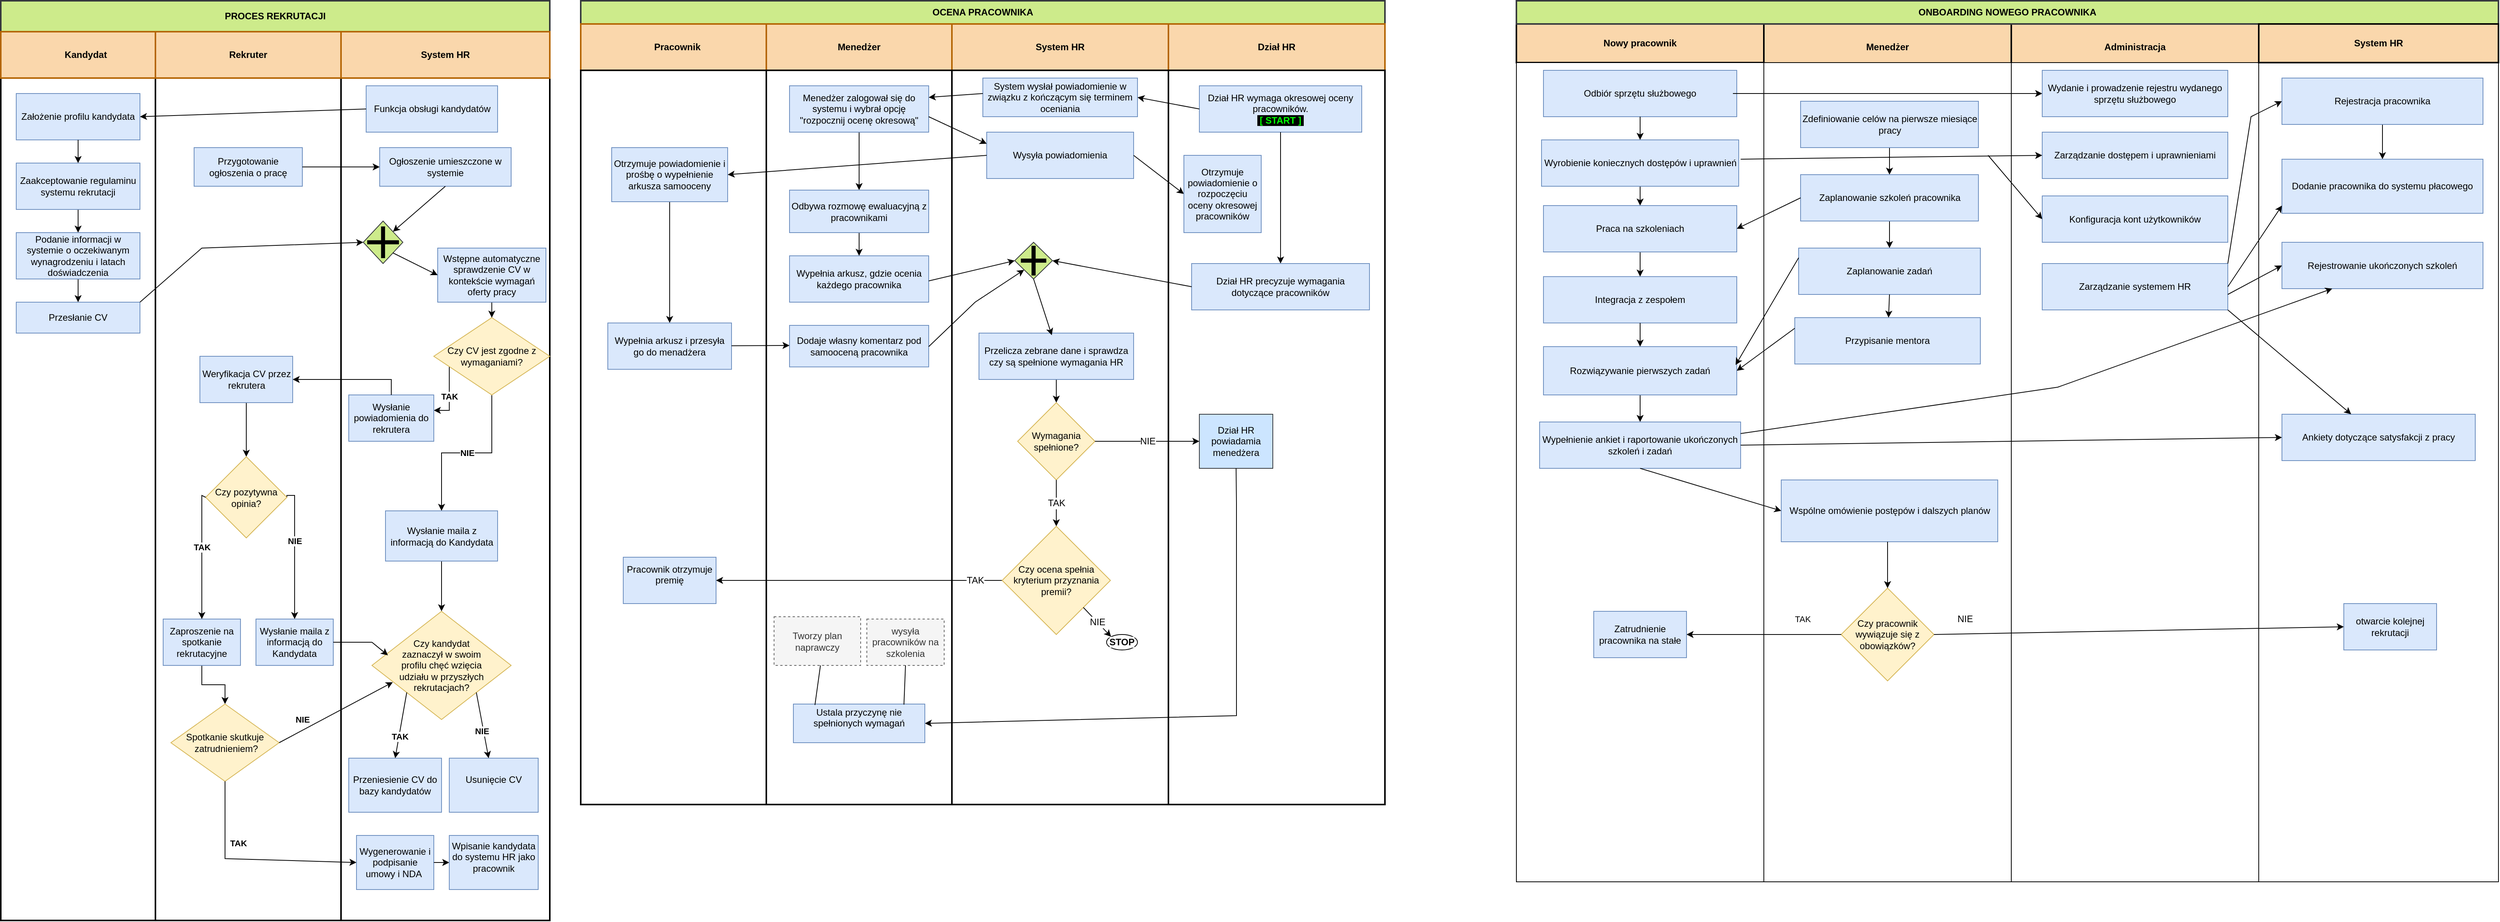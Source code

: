 <mxfile version="26.0.4">
  <diagram id="prtHgNgQTEPvFCAcTncT" name="Page-1">
    <mxGraphModel dx="1453" dy="813" grid="1" gridSize="10" guides="1" tooltips="1" connect="1" arrows="1" fold="1" page="1" pageScale="1" pageWidth="3300" pageHeight="2339" math="0" shadow="0">
      <root>
        <mxCell id="0" />
        <mxCell id="1" parent="0" />
        <mxCell id="icHruYLdTanhfY2WVvGW-3" value="" style="rounded=0;whiteSpace=wrap;html=1;strokeWidth=2;" vertex="1" parent="1">
          <mxGeometry x="40" y="100" width="200" height="1150" as="geometry" />
        </mxCell>
        <mxCell id="icHruYLdTanhfY2WVvGW-4" value="" style="rounded=0;whiteSpace=wrap;html=1;strokeWidth=2;" vertex="1" parent="1">
          <mxGeometry x="240" y="95" width="250" height="1155" as="geometry" />
        </mxCell>
        <mxCell id="icHruYLdTanhfY2WVvGW-5" value="" style="rounded=0;whiteSpace=wrap;html=1;fontStyle=1;fontSize=12;strokeWidth=2;" vertex="1" parent="1">
          <mxGeometry x="480" y="100" width="270" height="1150" as="geometry" />
        </mxCell>
        <mxCell id="icHruYLdTanhfY2WVvGW-6" value="PROCES REKRUTACJI" style="rounded=0;whiteSpace=wrap;html=1;align=center;fillColor=#cdeb8b;strokeColor=#36393d;fontStyle=1;strokeWidth=2;" vertex="1" parent="1">
          <mxGeometry x="40" y="60" width="710" height="40" as="geometry" />
        </mxCell>
        <mxCell id="icHruYLdTanhfY2WVvGW-7" value="Kandydat" style="rounded=0;whiteSpace=wrap;html=1;fillColor=#fad7ac;strokeColor=#b46504;fontStyle=1;strokeWidth=2;" vertex="1" parent="1">
          <mxGeometry x="40" y="100" width="220" height="60" as="geometry" />
        </mxCell>
        <mxCell id="icHruYLdTanhfY2WVvGW-8" value="Rekruter" style="rounded=0;whiteSpace=wrap;html=1;fillColor=#fad7ac;strokeColor=#b46504;fontStyle=1;strokeWidth=2;" vertex="1" parent="1">
          <mxGeometry x="240" y="100" width="240" height="60" as="geometry" />
        </mxCell>
        <mxCell id="icHruYLdTanhfY2WVvGW-9" value="System HR" style="rounded=0;whiteSpace=wrap;html=1;fillColor=#fad7ac;strokeColor=#b46504;fontStyle=1;strokeWidth=2;" vertex="1" parent="1">
          <mxGeometry x="480" y="100" width="270" height="60" as="geometry" />
        </mxCell>
        <mxCell id="icHruYLdTanhfY2WVvGW-13" value="Przesłanie CV" style="rounded=0;whiteSpace=wrap;html=1;fillColor=#dae8fc;strokeColor=#6c8ebf;" vertex="1" parent="1">
          <mxGeometry x="60" y="450" width="160" height="40" as="geometry" />
        </mxCell>
        <mxCell id="icHruYLdTanhfY2WVvGW-14" value="Przygotowanie ogłoszenia o pracę" style="rounded=0;whiteSpace=wrap;html=1;fillColor=#dae8fc;strokeColor=#6c8ebf;" vertex="1" parent="1">
          <mxGeometry x="290" y="250" width="140" height="50" as="geometry" />
        </mxCell>
        <mxCell id="icHruYLdTanhfY2WVvGW-25" value="" style="edgeStyle=orthogonalEdgeStyle;rounded=0;orthogonalLoop=1;jettySize=auto;html=1;" edge="1" parent="1" source="icHruYLdTanhfY2WVvGW-15" target="icHruYLdTanhfY2WVvGW-24">
          <mxGeometry relative="1" as="geometry" />
        </mxCell>
        <mxCell id="icHruYLdTanhfY2WVvGW-15" value="Wstępne automatyczne sprawdzenie CV w kontekście wymagań oferty pracy" style="rounded=0;whiteSpace=wrap;html=1;fillColor=#dae8fc;strokeColor=#6c8ebf;" vertex="1" parent="1">
          <mxGeometry x="605" y="380" width="140" height="70" as="geometry" />
        </mxCell>
        <mxCell id="icHruYLdTanhfY2WVvGW-16" value="Ogłoszenie umieszczone w systemie" style="rounded=0;whiteSpace=wrap;html=1;fillColor=#dae8fc;strokeColor=#6c8ebf;" vertex="1" parent="1">
          <mxGeometry x="530" y="250" width="170" height="50" as="geometry" />
        </mxCell>
        <mxCell id="icHruYLdTanhfY2WVvGW-42" value="NIE" style="edgeStyle=orthogonalEdgeStyle;rounded=0;orthogonalLoop=1;jettySize=auto;html=1;fontStyle=1" edge="1" parent="1" source="icHruYLdTanhfY2WVvGW-24" target="icHruYLdTanhfY2WVvGW-41">
          <mxGeometry relative="1" as="geometry" />
        </mxCell>
        <mxCell id="icHruYLdTanhfY2WVvGW-77" value="TAK" style="edgeStyle=orthogonalEdgeStyle;rounded=0;orthogonalLoop=1;jettySize=auto;html=1;fontStyle=1" edge="1" parent="1" source="icHruYLdTanhfY2WVvGW-24" target="icHruYLdTanhfY2WVvGW-76">
          <mxGeometry relative="1" as="geometry">
            <Array as="points">
              <mxPoint x="620" y="525" />
              <mxPoint x="620" y="590" />
            </Array>
          </mxGeometry>
        </mxCell>
        <mxCell id="icHruYLdTanhfY2WVvGW-24" value="Czy CV jest zgodne z wymaganiami?" style="rhombus;whiteSpace=wrap;html=1;fillColor=#fff2cc;strokeColor=#d6b656;" vertex="1" parent="1">
          <mxGeometry x="600" y="470" width="150" height="100" as="geometry" />
        </mxCell>
        <mxCell id="icHruYLdTanhfY2WVvGW-128" value="" style="edgeStyle=orthogonalEdgeStyle;rounded=0;orthogonalLoop=1;jettySize=auto;html=1;" edge="1" parent="1" source="icHruYLdTanhfY2WVvGW-37" target="icHruYLdTanhfY2WVvGW-43">
          <mxGeometry relative="1" as="geometry" />
        </mxCell>
        <mxCell id="icHruYLdTanhfY2WVvGW-37" value="Weryfikacja CV przez rekrutera" style="rounded=0;whiteSpace=wrap;html=1;fillColor=#dae8fc;strokeColor=#6c8ebf;" vertex="1" parent="1">
          <mxGeometry x="297.5" y="520" width="120" height="60" as="geometry" />
        </mxCell>
        <mxCell id="icHruYLdTanhfY2WVvGW-91" value="" style="edgeStyle=orthogonalEdgeStyle;rounded=0;orthogonalLoop=1;jettySize=auto;html=1;" edge="1" parent="1" source="icHruYLdTanhfY2WVvGW-41" target="icHruYLdTanhfY2WVvGW-80">
          <mxGeometry relative="1" as="geometry" />
        </mxCell>
        <mxCell id="icHruYLdTanhfY2WVvGW-41" value="&lt;div&gt;&lt;span style=&quot;background-color: transparent; color: light-dark(rgb(0, 0, 0), rgb(255, 255, 255));&quot;&gt;Wysłanie maila&amp;nbsp;&lt;/span&gt;&lt;span style=&quot;background-color: transparent; color: light-dark(rgb(0, 0, 0), rgb(255, 255, 255));&quot;&gt;z informacją&amp;nbsp;&lt;/span&gt;&lt;span style=&quot;background-color: transparent; color: light-dark(rgb(0, 0, 0), rgb(255, 255, 255));&quot;&gt;do Kandydata&lt;/span&gt;&lt;/div&gt;" style="whiteSpace=wrap;html=1;fillColor=#dae8fc;strokeColor=#6c8ebf;" vertex="1" parent="1">
          <mxGeometry x="537.5" y="720" width="145" height="65" as="geometry" />
        </mxCell>
        <mxCell id="icHruYLdTanhfY2WVvGW-47" value="NIE" style="edgeStyle=orthogonalEdgeStyle;rounded=0;orthogonalLoop=1;jettySize=auto;html=1;entryX=0.5;entryY=0;entryDx=0;entryDy=0;exitX=1;exitY=0.5;exitDx=0;exitDy=0;fontStyle=1" edge="1" parent="1" source="icHruYLdTanhfY2WVvGW-43" target="icHruYLdTanhfY2WVvGW-45">
          <mxGeometry x="-0.174" relative="1" as="geometry">
            <mxPoint x="410" y="550.075" as="sourcePoint" />
            <mxPoint x="445" y="772.53" as="targetPoint" />
            <Array as="points">
              <mxPoint x="410" y="700" />
              <mxPoint x="420" y="700" />
            </Array>
            <mxPoint as="offset" />
          </mxGeometry>
        </mxCell>
        <mxCell id="icHruYLdTanhfY2WVvGW-43" value="Czy pozytywna opinia?" style="rhombus;whiteSpace=wrap;html=1;rounded=0;fillColor=#fff2cc;strokeColor=#d6b656;" vertex="1" parent="1">
          <mxGeometry x="305" y="650" width="105" height="105" as="geometry" />
        </mxCell>
        <mxCell id="icHruYLdTanhfY2WVvGW-45" value="Wysłanie maila z informacją do Kandydata" style="whiteSpace=wrap;html=1;rounded=0;fillColor=#dae8fc;strokeColor=#6c8ebf;" vertex="1" parent="1">
          <mxGeometry x="370" y="860" width="100" height="60" as="geometry" />
        </mxCell>
        <mxCell id="icHruYLdTanhfY2WVvGW-194" value="" style="edgeStyle=orthogonalEdgeStyle;rounded=0;orthogonalLoop=1;jettySize=auto;html=1;" edge="1" parent="1" source="icHruYLdTanhfY2WVvGW-51" target="icHruYLdTanhfY2WVvGW-193">
          <mxGeometry relative="1" as="geometry" />
        </mxCell>
        <mxCell id="icHruYLdTanhfY2WVvGW-51" value="Zaproszenie na spotkanie rekrutacyjne" style="rounded=0;whiteSpace=wrap;html=1;fillColor=#dae8fc;strokeColor=#6c8ebf;" vertex="1" parent="1">
          <mxGeometry x="250" y="860" width="100" height="60" as="geometry" />
        </mxCell>
        <mxCell id="icHruYLdTanhfY2WVvGW-55" value="TAK" style="endArrow=classic;html=1;rounded=0;exitX=0;exitY=0.5;exitDx=0;exitDy=0;entryX=0.5;entryY=0;entryDx=0;entryDy=0;fontStyle=1" edge="1" parent="1" source="icHruYLdTanhfY2WVvGW-43" target="icHruYLdTanhfY2WVvGW-51">
          <mxGeometry x="-0.116" width="50" height="50" relative="1" as="geometry">
            <mxPoint x="260" y="690" as="sourcePoint" />
            <mxPoint x="310" y="640" as="targetPoint" />
            <Array as="points">
              <mxPoint x="300" y="700" />
            </Array>
            <mxPoint as="offset" />
          </mxGeometry>
        </mxCell>
        <mxCell id="icHruYLdTanhfY2WVvGW-68" value="" style="edgeStyle=orthogonalEdgeStyle;rounded=0;orthogonalLoop=1;jettySize=auto;html=1;" edge="1" parent="1" source="icHruYLdTanhfY2WVvGW-56" target="icHruYLdTanhfY2WVvGW-58">
          <mxGeometry relative="1" as="geometry" />
        </mxCell>
        <mxCell id="icHruYLdTanhfY2WVvGW-56" value="Zaakceptowanie regulaminu systemu rekrutacji" style="rounded=0;whiteSpace=wrap;html=1;fillColor=#dae8fc;strokeColor=#6c8ebf;" vertex="1" parent="1">
          <mxGeometry x="60" y="270" width="160" height="60" as="geometry" />
        </mxCell>
        <mxCell id="icHruYLdTanhfY2WVvGW-69" value="" style="edgeStyle=orthogonalEdgeStyle;rounded=0;orthogonalLoop=1;jettySize=auto;html=1;" edge="1" parent="1" source="icHruYLdTanhfY2WVvGW-58" target="icHruYLdTanhfY2WVvGW-13">
          <mxGeometry relative="1" as="geometry" />
        </mxCell>
        <mxCell id="icHruYLdTanhfY2WVvGW-58" value="Podanie informacji w systemie o oczekiwanym wynagrodzeniu i latach doświadczenia" style="rounded=0;whiteSpace=wrap;html=1;fillColor=#dae8fc;strokeColor=#6c8ebf;" vertex="1" parent="1">
          <mxGeometry x="60" y="360" width="160" height="60" as="geometry" />
        </mxCell>
        <mxCell id="icHruYLdTanhfY2WVvGW-59" value="Założenie profilu kandydata" style="rounded=0;whiteSpace=wrap;html=1;fillColor=#dae8fc;strokeColor=#6c8ebf;" vertex="1" parent="1">
          <mxGeometry x="60" y="180" width="160" height="60" as="geometry" />
        </mxCell>
        <mxCell id="icHruYLdTanhfY2WVvGW-60" value="Funkcja obsługi kandydatów" style="rounded=0;whiteSpace=wrap;html=1;fillColor=#dae8fc;strokeColor=#6c8ebf;" vertex="1" parent="1">
          <mxGeometry x="512.5" y="170" width="170" height="60" as="geometry" />
        </mxCell>
        <mxCell id="icHruYLdTanhfY2WVvGW-63" value="" style="endArrow=classic;html=1;rounded=0;entryX=1;entryY=0.5;entryDx=0;entryDy=0;exitX=0;exitY=0.5;exitDx=0;exitDy=0;" edge="1" parent="1" source="icHruYLdTanhfY2WVvGW-60" target="icHruYLdTanhfY2WVvGW-59">
          <mxGeometry width="50" height="50" relative="1" as="geometry">
            <mxPoint x="520" y="210" as="sourcePoint" />
            <mxPoint x="580" y="160" as="targetPoint" />
          </mxGeometry>
        </mxCell>
        <mxCell id="icHruYLdTanhfY2WVvGW-65" value="" style="endArrow=classic;html=1;rounded=0;entryX=0.5;entryY=0;entryDx=0;entryDy=0;exitX=0.5;exitY=1;exitDx=0;exitDy=0;" edge="1" parent="1" source="icHruYLdTanhfY2WVvGW-59" target="icHruYLdTanhfY2WVvGW-56">
          <mxGeometry width="50" height="50" relative="1" as="geometry">
            <mxPoint x="160" y="240" as="sourcePoint" />
            <mxPoint x="210" y="190" as="targetPoint" />
          </mxGeometry>
        </mxCell>
        <mxCell id="icHruYLdTanhfY2WVvGW-74" value="" style="endArrow=classic;html=1;rounded=0;entryX=0;entryY=0.5;entryDx=0;entryDy=0;exitX=1;exitY=0.5;exitDx=0;exitDy=0;" edge="1" parent="1" source="icHruYLdTanhfY2WVvGW-14" target="icHruYLdTanhfY2WVvGW-16">
          <mxGeometry width="50" height="50" relative="1" as="geometry">
            <mxPoint x="430" y="290" as="sourcePoint" />
            <mxPoint x="480" y="240" as="targetPoint" />
          </mxGeometry>
        </mxCell>
        <mxCell id="icHruYLdTanhfY2WVvGW-76" value="Wysłanie powiadomienia do rekrutera" style="rounded=0;whiteSpace=wrap;html=1;fillColor=#dae8fc;strokeColor=#6c8ebf;" vertex="1" parent="1">
          <mxGeometry x="490" y="570" width="110" height="60" as="geometry" />
        </mxCell>
        <mxCell id="icHruYLdTanhfY2WVvGW-78" value="" style="endArrow=classic;html=1;rounded=0;entryX=1;entryY=0.5;entryDx=0;entryDy=0;exitX=0.5;exitY=0;exitDx=0;exitDy=0;" edge="1" parent="1" source="icHruYLdTanhfY2WVvGW-76" target="icHruYLdTanhfY2WVvGW-37">
          <mxGeometry width="50" height="50" relative="1" as="geometry">
            <mxPoint x="540" y="542.5" as="sourcePoint" />
            <mxPoint x="590" y="492.5" as="targetPoint" />
            <Array as="points">
              <mxPoint x="545" y="550" />
            </Array>
          </mxGeometry>
        </mxCell>
        <mxCell id="icHruYLdTanhfY2WVvGW-80" value="Czy kandydat &lt;br&gt;zaznaczył w swoim &lt;br&gt;profilu chęć wzięcia &lt;br&gt;udziału w przyszłych rekrutacjach?" style="rhombus;whiteSpace=wrap;html=1;fillColor=#fff2cc;strokeColor=#d6b656;" vertex="1" parent="1">
          <mxGeometry x="520" y="850" width="180" height="140" as="geometry" />
        </mxCell>
        <mxCell id="icHruYLdTanhfY2WVvGW-92" value="&lt;div&gt;&lt;br&gt;&lt;/div&gt;Usunięcie CV&lt;br&gt;&lt;br&gt;&lt;div&gt;&lt;br/&gt;&lt;/div&gt;" style="rounded=0;whiteSpace=wrap;html=1;fillColor=#dae8fc;strokeColor=#6c8ebf;" vertex="1" parent="1">
          <mxGeometry x="620" y="1040" width="115" height="70" as="geometry" />
        </mxCell>
        <mxCell id="icHruYLdTanhfY2WVvGW-93" value="&lt;br&gt;Przeniesienie CV do bazy kandydatów&lt;br&gt;&lt;div&gt;&lt;br/&gt;&lt;/div&gt;" style="rounded=0;whiteSpace=wrap;html=1;fillColor=#dae8fc;strokeColor=#6c8ebf;" vertex="1" parent="1">
          <mxGeometry x="490" y="1040" width="120" height="70" as="geometry" />
        </mxCell>
        <mxCell id="icHruYLdTanhfY2WVvGW-96" value="" style="endArrow=classic;html=1;rounded=0;entryX=0.5;entryY=0;entryDx=0;entryDy=0;exitX=0;exitY=1;exitDx=0;exitDy=0;" edge="1" parent="1" source="icHruYLdTanhfY2WVvGW-80" target="icHruYLdTanhfY2WVvGW-93">
          <mxGeometry width="50" height="50" relative="1" as="geometry">
            <mxPoint x="560" y="840" as="sourcePoint" />
            <mxPoint x="610" y="790" as="targetPoint" />
            <Array as="points" />
          </mxGeometry>
        </mxCell>
        <mxCell id="icHruYLdTanhfY2WVvGW-99" value="TAK" style="edgeLabel;html=1;align=center;verticalAlign=middle;resizable=0;points=[];fontStyle=1" vertex="1" connectable="0" parent="icHruYLdTanhfY2WVvGW-96">
          <mxGeometry x="0.317" y="1" relative="1" as="geometry">
            <mxPoint as="offset" />
          </mxGeometry>
        </mxCell>
        <mxCell id="icHruYLdTanhfY2WVvGW-97" value="" style="endArrow=classic;html=1;rounded=0;exitX=1;exitY=1;exitDx=0;exitDy=0;" edge="1" parent="1" source="icHruYLdTanhfY2WVvGW-80" target="icHruYLdTanhfY2WVvGW-92">
          <mxGeometry width="50" height="50" relative="1" as="geometry">
            <mxPoint x="630" y="940" as="sourcePoint" />
            <mxPoint x="680" y="890" as="targetPoint" />
          </mxGeometry>
        </mxCell>
        <mxCell id="icHruYLdTanhfY2WVvGW-98" value="NIE" style="edgeLabel;html=1;align=center;verticalAlign=middle;resizable=0;points=[];fontStyle=1" vertex="1" connectable="0" parent="icHruYLdTanhfY2WVvGW-97">
          <mxGeometry x="-0.04" y="-1" relative="1" as="geometry">
            <mxPoint y="9" as="offset" />
          </mxGeometry>
        </mxCell>
        <mxCell id="icHruYLdTanhfY2WVvGW-101" value="" style="rhombus;whiteSpace=wrap;html=1;fillColor=#cdeb8b;strokeColor=#36393d;" vertex="1" parent="1">
          <mxGeometry x="508.75" y="345" width="51.25" height="55" as="geometry" />
        </mxCell>
        <mxCell id="icHruYLdTanhfY2WVvGW-102" value="" style="shape=cross;whiteSpace=wrap;html=1;shadow=0;gradientColor=none;fillColor=#000000;size=0.104;" vertex="1" parent="1">
          <mxGeometry x="514.38" y="352.5" width="40" height="40" as="geometry" />
        </mxCell>
        <mxCell id="icHruYLdTanhfY2WVvGW-105" value="" style="endArrow=classic;html=1;rounded=0;entryX=0;entryY=0.5;entryDx=0;entryDy=0;" edge="1" parent="1" target="icHruYLdTanhfY2WVvGW-101">
          <mxGeometry width="50" height="50" relative="1" as="geometry">
            <mxPoint x="220" y="450" as="sourcePoint" />
            <mxPoint x="270" y="400" as="targetPoint" />
            <Array as="points">
              <mxPoint x="300" y="380" />
            </Array>
          </mxGeometry>
        </mxCell>
        <mxCell id="icHruYLdTanhfY2WVvGW-106" value="" style="endArrow=classic;html=1;rounded=0;entryX=1;entryY=0;entryDx=0;entryDy=0;exitX=0.5;exitY=1;exitDx=0;exitDy=0;" edge="1" parent="1" source="icHruYLdTanhfY2WVvGW-16" target="icHruYLdTanhfY2WVvGW-101">
          <mxGeometry width="50" height="50" relative="1" as="geometry">
            <mxPoint x="600" y="310" as="sourcePoint" />
            <mxPoint x="650" y="260" as="targetPoint" />
          </mxGeometry>
        </mxCell>
        <mxCell id="icHruYLdTanhfY2WVvGW-108" value="" style="endArrow=classic;html=1;rounded=0;entryX=0;entryY=0.5;entryDx=0;entryDy=0;exitX=1;exitY=1;exitDx=0;exitDy=0;" edge="1" parent="1" source="icHruYLdTanhfY2WVvGW-101" target="icHruYLdTanhfY2WVvGW-15">
          <mxGeometry width="50" height="50" relative="1" as="geometry">
            <mxPoint x="555" y="395" as="sourcePoint" />
            <mxPoint x="605" y="345" as="targetPoint" />
          </mxGeometry>
        </mxCell>
        <mxCell id="icHruYLdTanhfY2WVvGW-129" value="" style="endArrow=classic;html=1;rounded=0;entryX=0.115;entryY=0.407;entryDx=0;entryDy=0;entryPerimeter=0;" edge="1" parent="1" target="icHruYLdTanhfY2WVvGW-80">
          <mxGeometry width="50" height="50" relative="1" as="geometry">
            <mxPoint x="470" y="890" as="sourcePoint" />
            <mxPoint x="520" y="840" as="targetPoint" />
            <Array as="points">
              <mxPoint x="520" y="890" />
            </Array>
          </mxGeometry>
        </mxCell>
        <mxCell id="icHruYLdTanhfY2WVvGW-130" value="OCENA PRACOWNIKA" style="rounded=0;whiteSpace=wrap;html=1;fillColor=#cdeb8b;strokeColor=#36393d;fontStyle=1;strokeWidth=2;" vertex="1" parent="1">
          <mxGeometry x="790" y="60" width="1040" height="30" as="geometry" />
        </mxCell>
        <mxCell id="icHruYLdTanhfY2WVvGW-131" value="Pracownik" style="rounded=0;whiteSpace=wrap;html=1;fillColor=#fad7ac;strokeColor=#b46504;fontStyle=1;strokeWidth=2;" vertex="1" parent="1">
          <mxGeometry x="790" y="90" width="250" height="60" as="geometry" />
        </mxCell>
        <mxCell id="icHruYLdTanhfY2WVvGW-132" value="Menedżer" style="rounded=0;whiteSpace=wrap;html=1;fillColor=#fad7ac;strokeColor=#b46504;fontStyle=1;strokeWidth=2;" vertex="1" parent="1">
          <mxGeometry x="1030" y="90" width="240" height="60" as="geometry" />
        </mxCell>
        <mxCell id="icHruYLdTanhfY2WVvGW-133" value="System HR" style="rounded=0;whiteSpace=wrap;html=1;fillColor=#fad7ac;strokeColor=#b46504;fontStyle=1;strokeWidth=2;" vertex="1" parent="1">
          <mxGeometry x="1270" y="90" width="280" height="60" as="geometry" />
        </mxCell>
        <mxCell id="icHruYLdTanhfY2WVvGW-135" value="Dział HR" style="rounded=0;whiteSpace=wrap;html=1;fillColor=#fad7ac;strokeColor=#b46504;fontStyle=1;strokeWidth=2;" vertex="1" parent="1">
          <mxGeometry x="1550" y="90" width="280" height="60" as="geometry" />
        </mxCell>
        <mxCell id="icHruYLdTanhfY2WVvGW-136" value="" style="rounded=0;whiteSpace=wrap;html=1;strokeWidth=2;" vertex="1" parent="1">
          <mxGeometry x="790" y="150" width="240" height="950" as="geometry" />
        </mxCell>
        <mxCell id="icHruYLdTanhfY2WVvGW-137" value="" style="rounded=0;whiteSpace=wrap;html=1;strokeWidth=2;" vertex="1" parent="1">
          <mxGeometry x="1030" y="150" width="240" height="950" as="geometry" />
        </mxCell>
        <mxCell id="icHruYLdTanhfY2WVvGW-138" value="" style="rounded=0;whiteSpace=wrap;html=1;strokeWidth=2;" vertex="1" parent="1">
          <mxGeometry x="1270" y="150" width="280" height="950" as="geometry" />
        </mxCell>
        <mxCell id="icHruYLdTanhfY2WVvGW-140" value="" style="rounded=0;whiteSpace=wrap;html=1;strokeWidth=2;fillColor=light-dark(#FFFFFF,#EDEDED);" vertex="1" parent="1">
          <mxGeometry x="1550" y="150" width="280" height="950" as="geometry" />
        </mxCell>
        <mxCell id="icHruYLdTanhfY2WVvGW-180" value="" style="edgeStyle=orthogonalEdgeStyle;rounded=0;orthogonalLoop=1;jettySize=auto;html=1;" edge="1" parent="1" source="icHruYLdTanhfY2WVvGW-142" target="icHruYLdTanhfY2WVvGW-179">
          <mxGeometry relative="1" as="geometry" />
        </mxCell>
        <mxCell id="icHruYLdTanhfY2WVvGW-142" value="Menedżer zalogował się do systemu i wybrał opcję &quot;rozpocznij ocenę okresową&quot;" style="rounded=0;whiteSpace=wrap;html=1;fillColor=#dae8fc;strokeColor=#6c8ebf;" vertex="1" parent="1">
          <mxGeometry x="1060" y="170" width="180" height="60" as="geometry" />
        </mxCell>
        <mxCell id="icHruYLdTanhfY2WVvGW-143" value="Wysyła powiadomienia" style="rounded=0;whiteSpace=wrap;html=1;fillColor=#dae8fc;strokeColor=#6c8ebf;" vertex="1" parent="1">
          <mxGeometry x="1315" y="230" width="190" height="60" as="geometry" />
        </mxCell>
        <mxCell id="icHruYLdTanhfY2WVvGW-144" value="" style="endArrow=classic;html=1;rounded=0;entryX=0;entryY=0.25;entryDx=0;entryDy=0;exitX=1;exitY=0.5;exitDx=0;exitDy=0;" edge="1" parent="1" target="icHruYLdTanhfY2WVvGW-143">
          <mxGeometry width="50" height="50" relative="1" as="geometry">
            <mxPoint x="1240" y="210" as="sourcePoint" />
            <mxPoint x="1315" y="260" as="targetPoint" />
          </mxGeometry>
        </mxCell>
        <mxCell id="icHruYLdTanhfY2WVvGW-154" value="" style="edgeStyle=orthogonalEdgeStyle;rounded=0;orthogonalLoop=1;jettySize=auto;html=1;" edge="1" parent="1" source="icHruYLdTanhfY2WVvGW-146" target="icHruYLdTanhfY2WVvGW-153">
          <mxGeometry relative="1" as="geometry" />
        </mxCell>
        <mxCell id="icHruYLdTanhfY2WVvGW-146" value="Otrzymuje powiadomienie i prośbę o wypełnienie arkusza samooceny" style="rounded=0;whiteSpace=wrap;html=1;fillColor=#dae8fc;strokeColor=#6c8ebf;" vertex="1" parent="1">
          <mxGeometry x="830" y="250" width="150" height="70" as="geometry" />
        </mxCell>
        <mxCell id="icHruYLdTanhfY2WVvGW-147" value="Dział HR wymaga okresowej oceny pracowników.&lt;br&gt;&lt;div&gt;&lt;b style=&quot;color: rgb(0, 255, 0); background-color: rgb(0, 0, 0);&quot;&gt;&amp;nbsp;[ START ]&amp;nbsp;&lt;/b&gt;&lt;/div&gt;" style="rounded=0;whiteSpace=wrap;html=1;fillColor=#dae8fc;strokeColor=#6c8ebf;" vertex="1" parent="1">
          <mxGeometry x="1590" y="170" width="210" height="60" as="geometry" />
        </mxCell>
        <mxCell id="icHruYLdTanhfY2WVvGW-150" value="" style="endArrow=classic;html=1;rounded=0;entryX=0;entryY=0.5;entryDx=0;entryDy=0;exitX=1;exitY=0.5;exitDx=0;exitDy=0;" edge="1" parent="1" source="icHruYLdTanhfY2WVvGW-143" target="icHruYLdTanhfY2WVvGW-151">
          <mxGeometry width="50" height="50" relative="1" as="geometry">
            <mxPoint x="1505" y="260" as="sourcePoint" />
            <mxPoint x="1555" y="210" as="targetPoint" />
          </mxGeometry>
        </mxCell>
        <mxCell id="icHruYLdTanhfY2WVvGW-151" value="Otrzymuje powiadomienie o rozpoczęciu oceny okresowej pracowników" style="rounded=0;whiteSpace=wrap;html=1;fillColor=#dae8fc;strokeColor=#6c8ebf;" vertex="1" parent="1">
          <mxGeometry x="1570" y="260" width="100" height="100" as="geometry" />
        </mxCell>
        <mxCell id="icHruYLdTanhfY2WVvGW-152" value="" style="endArrow=classic;html=1;rounded=0;entryX=1;entryY=0.5;entryDx=0;entryDy=0;" edge="1" parent="1" target="icHruYLdTanhfY2WVvGW-146">
          <mxGeometry width="50" height="50" relative="1" as="geometry">
            <mxPoint x="1315" y="260" as="sourcePoint" />
            <mxPoint x="1365" y="210" as="targetPoint" />
          </mxGeometry>
        </mxCell>
        <mxCell id="icHruYLdTanhfY2WVvGW-153" value="Wypełnia arkusz i przesyła go do menadżera" style="whiteSpace=wrap;html=1;rounded=0;fillColor=#dae8fc;strokeColor=#6c8ebf;" vertex="1" parent="1">
          <mxGeometry x="825" y="476.88" width="160" height="60" as="geometry" />
        </mxCell>
        <mxCell id="icHruYLdTanhfY2WVvGW-187" value="" style="edgeStyle=orthogonalEdgeStyle;rounded=0;orthogonalLoop=1;jettySize=auto;html=1;" edge="1" parent="1" source="icHruYLdTanhfY2WVvGW-155" target="icHruYLdTanhfY2WVvGW-186">
          <mxGeometry relative="1" as="geometry" />
        </mxCell>
        <mxCell id="icHruYLdTanhfY2WVvGW-155" value="Przelicza zebrane dane i sprawdza czy są spełnione wymagania HR" style="rounded=0;whiteSpace=wrap;html=1;fillColor=#dae8fc;strokeColor=#6c8ebf;" vertex="1" parent="1">
          <mxGeometry x="1305" y="490" width="200" height="60" as="geometry" />
        </mxCell>
        <mxCell id="icHruYLdTanhfY2WVvGW-157" value="Wypełnia arkusz, gdzie ocenia każdego pracownika" style="rounded=0;whiteSpace=wrap;html=1;fillColor=#dae8fc;strokeColor=#6c8ebf;" vertex="1" parent="1">
          <mxGeometry x="1060" y="390" width="180" height="60" as="geometry" />
        </mxCell>
        <mxCell id="icHruYLdTanhfY2WVvGW-167" value="" style="endArrow=classic;html=1;rounded=0;entryX=0.5;entryY=0;entryDx=0;entryDy=0;exitX=0.5;exitY=1;exitDx=0;exitDy=0;" edge="1" parent="1" source="icHruYLdTanhfY2WVvGW-147" target="icHruYLdTanhfY2WVvGW-168">
          <mxGeometry width="50" height="50" relative="1" as="geometry">
            <mxPoint x="1690" y="230" as="sourcePoint" />
            <mxPoint x="1690" y="390" as="targetPoint" />
          </mxGeometry>
        </mxCell>
        <mxCell id="icHruYLdTanhfY2WVvGW-168" value="Dział HR precyzuje wymagania &lt;br&gt;dotyczące pracowników" style="rounded=0;whiteSpace=wrap;html=1;fillColor=#dae8fc;strokeColor=#6c8ebf;" vertex="1" parent="1">
          <mxGeometry x="1580" y="400" width="230" height="60" as="geometry" />
        </mxCell>
        <mxCell id="icHruYLdTanhfY2WVvGW-171" value="Dodaje własny komentarz pod samooceną pracownika" style="rounded=0;whiteSpace=wrap;html=1;fillColor=#dae8fc;strokeColor=#6c8ebf;" vertex="1" parent="1">
          <mxGeometry x="1060" y="480" width="180" height="53.76" as="geometry" />
        </mxCell>
        <mxCell id="icHruYLdTanhfY2WVvGW-172" value="" style="endArrow=classic;html=1;rounded=0;" edge="1" parent="1">
          <mxGeometry width="50" height="50" relative="1" as="geometry">
            <mxPoint x="985" y="506.35" as="sourcePoint" />
            <mxPoint x="1060" y="506" as="targetPoint" />
          </mxGeometry>
        </mxCell>
        <mxCell id="icHruYLdTanhfY2WVvGW-181" value="" style="edgeStyle=orthogonalEdgeStyle;rounded=0;orthogonalLoop=1;jettySize=auto;html=1;" edge="1" parent="1" source="icHruYLdTanhfY2WVvGW-179" target="icHruYLdTanhfY2WVvGW-157">
          <mxGeometry relative="1" as="geometry" />
        </mxCell>
        <mxCell id="icHruYLdTanhfY2WVvGW-179" value="Odbywa rozmowę ewaluacyjną z pracownikami" style="rounded=0;whiteSpace=wrap;html=1;fillColor=#dae8fc;strokeColor=#6c8ebf;" vertex="1" parent="1">
          <mxGeometry x="1060" y="305" width="180" height="55" as="geometry" />
        </mxCell>
        <mxCell id="icHruYLdTanhfY2WVvGW-186" value="Wymagania spełnione?" style="rhombus;whiteSpace=wrap;html=1;rounded=0;fillColor=#fff2cc;strokeColor=#d6b656;" vertex="1" parent="1">
          <mxGeometry x="1355" y="580" width="100" height="100" as="geometry" />
        </mxCell>
        <mxCell id="icHruYLdTanhfY2WVvGW-188" value="Dział HR powiadamia menedżera" style="rounded=0;whiteSpace=wrap;html=1;fillColor=#cce5ff;strokeColor=#36393d;" vertex="1" parent="1">
          <mxGeometry x="1590" y="595" width="95" height="70" as="geometry" />
        </mxCell>
        <mxCell id="icHruYLdTanhfY2WVvGW-190" value="NIE" style="endArrow=classic;html=1;rounded=0;entryX=0;entryY=0.5;entryDx=0;entryDy=0;exitX=1;exitY=0.5;exitDx=0;exitDy=0;fontSize=12;" edge="1" parent="1" source="icHruYLdTanhfY2WVvGW-186" target="icHruYLdTanhfY2WVvGW-188">
          <mxGeometry width="50" height="50" relative="1" as="geometry">
            <mxPoint x="1455" y="610" as="sourcePoint" />
            <mxPoint x="1505" y="560" as="targetPoint" />
          </mxGeometry>
        </mxCell>
        <mxCell id="icHruYLdTanhfY2WVvGW-193" value="Spotkanie skutkuje&lt;br&gt;&amp;nbsp;zatrudnieniem?" style="rhombus;whiteSpace=wrap;html=1;rounded=0;fillColor=#fff2cc;strokeColor=#d6b656;" vertex="1" parent="1">
          <mxGeometry x="260" y="970" width="140" height="100" as="geometry" />
        </mxCell>
        <mxCell id="icHruYLdTanhfY2WVvGW-199" value="Wygenerowanie i podpisanie umowy i NDA&amp;nbsp;" style="whiteSpace=wrap;html=1;rounded=0;fillColor=#dae8fc;strokeColor=#6c8ebf;" vertex="1" parent="1">
          <mxGeometry x="500" y="1140" width="100" height="70" as="geometry" />
        </mxCell>
        <mxCell id="icHruYLdTanhfY2WVvGW-202" value="" style="endArrow=classic;html=1;rounded=0;entryX=0;entryY=0.5;entryDx=0;entryDy=0;" edge="1" parent="1" target="icHruYLdTanhfY2WVvGW-199">
          <mxGeometry width="50" height="50" relative="1" as="geometry">
            <mxPoint x="330" y="1070" as="sourcePoint" />
            <mxPoint x="380" y="1020" as="targetPoint" />
            <Array as="points">
              <mxPoint x="330" y="1170" />
            </Array>
          </mxGeometry>
        </mxCell>
        <mxCell id="icHruYLdTanhfY2WVvGW-203" value="TAK" style="edgeLabel;html=1;align=center;verticalAlign=middle;resizable=0;points=[];fontStyle=1" vertex="1" connectable="0" parent="icHruYLdTanhfY2WVvGW-202">
          <mxGeometry x="0.248" y="2" relative="1" as="geometry">
            <mxPoint x="-52" y="-20" as="offset" />
          </mxGeometry>
        </mxCell>
        <mxCell id="icHruYLdTanhfY2WVvGW-205" value="" style="endArrow=classic;html=1;rounded=0;entryX=0.15;entryY=0.655;entryDx=0;entryDy=0;entryPerimeter=0;exitX=1;exitY=0.5;exitDx=0;exitDy=0;" edge="1" parent="1" source="icHruYLdTanhfY2WVvGW-193" target="icHruYLdTanhfY2WVvGW-80">
          <mxGeometry width="50" height="50" relative="1" as="geometry">
            <mxPoint x="377.86" y="1012.9" as="sourcePoint" />
            <mxPoint x="537.5" y="940.0" as="targetPoint" />
          </mxGeometry>
        </mxCell>
        <mxCell id="icHruYLdTanhfY2WVvGW-207" value="NIE" style="edgeLabel;html=1;align=center;verticalAlign=middle;resizable=0;points=[];fontStyle=1" vertex="1" connectable="0" parent="icHruYLdTanhfY2WVvGW-205">
          <mxGeometry x="-0.366" y="-1" relative="1" as="geometry">
            <mxPoint x="-17" y="-6" as="offset" />
          </mxGeometry>
        </mxCell>
        <mxCell id="icHruYLdTanhfY2WVvGW-209" value="" style="endArrow=classic;html=1;rounded=0;exitX=1;exitY=0.5;exitDx=0;exitDy=0;entryX=0;entryY=0.5;entryDx=0;entryDy=0;" edge="1" parent="1" source="icHruYLdTanhfY2WVvGW-199" target="icHruYLdTanhfY2WVvGW-210">
          <mxGeometry width="50" height="50" relative="1" as="geometry">
            <mxPoint x="620" y="1180" as="sourcePoint" />
            <mxPoint x="650" y="1180" as="targetPoint" />
          </mxGeometry>
        </mxCell>
        <mxCell id="icHruYLdTanhfY2WVvGW-210" value="Wpisanie kandydata do systemu HR jako pracownik&lt;br&gt;&lt;div&gt;&lt;br/&gt;&lt;/div&gt;" style="rounded=0;whiteSpace=wrap;html=1;fillColor=#dae8fc;strokeColor=#6c8ebf;" vertex="1" parent="1">
          <mxGeometry x="620" y="1140" width="115" height="70" as="geometry" />
        </mxCell>
        <mxCell id="icHruYLdTanhfY2WVvGW-215" value="" style="endArrow=classic;html=1;rounded=0;entryX=1;entryY=0.5;entryDx=0;entryDy=0;exitX=0.5;exitY=1;exitDx=0;exitDy=0;" edge="1" parent="1" source="icHruYLdTanhfY2WVvGW-188" target="icHruYLdTanhfY2WVvGW-213">
          <mxGeometry width="50" height="50" relative="1" as="geometry">
            <mxPoint x="1630" y="660" as="sourcePoint" />
            <mxPoint x="1680" y="595" as="targetPoint" />
            <Array as="points">
              <mxPoint x="1638" y="710" />
              <mxPoint x="1638" y="985" />
            </Array>
          </mxGeometry>
        </mxCell>
        <mxCell id="icHruYLdTanhfY2WVvGW-216" value="" style="rhombus;whiteSpace=wrap;html=1;fillColor=#cdeb8b;strokeColor=#36393d;" vertex="1" parent="1">
          <mxGeometry x="1351.25" y="372.5" width="48.75" height="47.5" as="geometry" />
        </mxCell>
        <mxCell id="icHruYLdTanhfY2WVvGW-217" value="" style="shape=cross;whiteSpace=wrap;html=1;size=0.135;fillColor=#000000;" vertex="1" parent="1">
          <mxGeometry x="1359.68" y="377.5" width="31.88" height="37.5" as="geometry" />
        </mxCell>
        <mxCell id="icHruYLdTanhfY2WVvGW-218" value="" style="endArrow=classic;html=1;rounded=0;entryX=0;entryY=1;entryDx=0;entryDy=0;" edge="1" parent="1" target="icHruYLdTanhfY2WVvGW-216">
          <mxGeometry width="50" height="50" relative="1" as="geometry">
            <mxPoint x="1240" y="507.5" as="sourcePoint" />
            <mxPoint x="1290" y="457.5" as="targetPoint" />
            <Array as="points">
              <mxPoint x="1300" y="450" />
            </Array>
          </mxGeometry>
        </mxCell>
        <mxCell id="icHruYLdTanhfY2WVvGW-219" value="" style="endArrow=classic;html=1;rounded=0;entryX=1;entryY=0.5;entryDx=0;entryDy=0;" edge="1" parent="1" target="icHruYLdTanhfY2WVvGW-216">
          <mxGeometry width="50" height="50" relative="1" as="geometry">
            <mxPoint x="1580" y="430" as="sourcePoint" />
            <mxPoint x="1630" y="380" as="targetPoint" />
          </mxGeometry>
        </mxCell>
        <mxCell id="icHruYLdTanhfY2WVvGW-221" value="" style="endArrow=classic;html=1;rounded=0;entryX=0;entryY=0.5;entryDx=0;entryDy=0;" edge="1" parent="1" target="icHruYLdTanhfY2WVvGW-216">
          <mxGeometry width="50" height="50" relative="1" as="geometry">
            <mxPoint x="1240" y="422.5" as="sourcePoint" />
            <mxPoint x="1290" y="372.5" as="targetPoint" />
          </mxGeometry>
        </mxCell>
        <mxCell id="icHruYLdTanhfY2WVvGW-222" value="" style="endArrow=classic;html=1;rounded=0;entryX=0.471;entryY=0.046;entryDx=0;entryDy=0;entryPerimeter=0;exitX=0.5;exitY=1;exitDx=0;exitDy=0;" edge="1" parent="1" source="icHruYLdTanhfY2WVvGW-216" target="icHruYLdTanhfY2WVvGW-155">
          <mxGeometry width="50" height="50" relative="1" as="geometry">
            <mxPoint x="1390" y="457.5" as="sourcePoint" />
            <mxPoint x="1440" y="407.5" as="targetPoint" />
          </mxGeometry>
        </mxCell>
        <mxCell id="icHruYLdTanhfY2WVvGW-225" value="Tworzy plan naprawczy" style="whiteSpace=wrap;html=1;rounded=0;dashed=1;fillColor=#f5f5f5;fontColor=#333333;strokeColor=#666666;" vertex="1" parent="1">
          <mxGeometry x="1040" y="857" width="112" height="63" as="geometry" />
        </mxCell>
        <mxCell id="icHruYLdTanhfY2WVvGW-230" value="wysyła pracowników na szkolenia" style="rounded=0;whiteSpace=wrap;html=1;dashed=1;fillColor=#f5f5f5;strokeColor=#666666;fontColor=#333333;" vertex="1" parent="1">
          <mxGeometry x="1160" y="860" width="100" height="60" as="geometry" />
        </mxCell>
        <mxCell id="icHruYLdTanhfY2WVvGW-213" value="Ustala przyczynę nie spełnionych wymagań&lt;div&gt;&lt;br/&gt;&lt;/div&gt;" style="whiteSpace=wrap;html=1;rounded=0;fillColor=#dae8fc;strokeColor=#6c8ebf;" vertex="1" parent="1">
          <mxGeometry x="1065" y="970" width="170" height="50" as="geometry" />
        </mxCell>
        <mxCell id="icHruYLdTanhfY2WVvGW-237" value="TAK" style="endArrow=classic;html=1;rounded=0;exitX=0.5;exitY=1;exitDx=0;exitDy=0;fontSize=12;" edge="1" parent="1" source="icHruYLdTanhfY2WVvGW-186">
          <mxGeometry width="50" height="50" relative="1" as="geometry">
            <mxPoint x="1351.25" y="640" as="sourcePoint" />
            <mxPoint x="1405" y="740" as="targetPoint" />
            <mxPoint as="offset" />
          </mxGeometry>
        </mxCell>
        <mxCell id="icHruYLdTanhfY2WVvGW-238" value="Pracownik otrzymuje premię&lt;br&gt;&lt;div&gt;&lt;br/&gt;&lt;/div&gt;" style="rounded=0;whiteSpace=wrap;html=1;fillColor=#dae8fc;strokeColor=#6c8ebf;" vertex="1" parent="1">
          <mxGeometry x="845" y="780" width="120" height="60" as="geometry" />
        </mxCell>
        <mxCell id="icHruYLdTanhfY2WVvGW-239" value="" style="endArrow=classic;html=1;rounded=0;entryX=1;entryY=0.5;entryDx=0;entryDy=0;exitX=0;exitY=0.5;exitDx=0;exitDy=0;" edge="1" parent="1" source="icHruYLdTanhfY2WVvGW-241" target="icHruYLdTanhfY2WVvGW-238">
          <mxGeometry width="50" height="50" relative="1" as="geometry">
            <mxPoint x="1330" y="770" as="sourcePoint" />
            <mxPoint x="1330" y="730" as="targetPoint" />
            <Array as="points">
              <mxPoint x="1310" y="810" />
            </Array>
          </mxGeometry>
        </mxCell>
        <mxCell id="icHruYLdTanhfY2WVvGW-240" value="TAK" style="edgeLabel;html=1;align=center;verticalAlign=middle;resizable=0;points=[];fontSize=12;" vertex="1" connectable="0" parent="icHruYLdTanhfY2WVvGW-239">
          <mxGeometry x="0.069" y="1" relative="1" as="geometry">
            <mxPoint x="163" y="-1" as="offset" />
          </mxGeometry>
        </mxCell>
        <mxCell id="icHruYLdTanhfY2WVvGW-241" value="Czy ocena spełnia kryterium przyznania premii?" style="rhombus;whiteSpace=wrap;html=1;align=center;fillColor=#fff2cc;strokeColor=#d6b656;" vertex="1" parent="1">
          <mxGeometry x="1335" y="740" width="140" height="140" as="geometry" />
        </mxCell>
        <mxCell id="icHruYLdTanhfY2WVvGW-243" value="&lt;font style=&quot;color: rgb(0, 0, 0);&quot;&gt;&lt;b style=&quot;background-color: rgb(255, 255, 255);&quot;&gt;STOP&lt;/b&gt;&lt;/font&gt;" style="ellipse;whiteSpace=wrap;html=1;fillColor=light-dark(#ffffff, #ededed);strokeColor=#000000;" vertex="1" parent="1">
          <mxGeometry x="1470" y="880" width="40" height="20" as="geometry" />
        </mxCell>
        <mxCell id="icHruYLdTanhfY2WVvGW-244" value="&lt;font&gt;NIE&lt;/font&gt;" style="endArrow=classic;html=1;rounded=0;entryX=0;entryY=0;entryDx=0;entryDy=0;exitX=1;exitY=1;exitDx=0;exitDy=0;fontSize=12;" edge="1" parent="1" source="icHruYLdTanhfY2WVvGW-241" target="icHruYLdTanhfY2WVvGW-243">
          <mxGeometry width="50" height="50" relative="1" as="geometry">
            <mxPoint x="1320" y="800" as="sourcePoint" />
            <mxPoint x="1370" y="750" as="targetPoint" />
          </mxGeometry>
        </mxCell>
        <mxCell id="icHruYLdTanhfY2WVvGW-259" value="" style="edgeStyle=orthogonalEdgeStyle;rounded=0;orthogonalLoop=1;jettySize=auto;html=1;" edge="1" parent="1" source="icHruYLdTanhfY2WVvGW-246" target="icHruYLdTanhfY2WVvGW-254">
          <mxGeometry relative="1" as="geometry" />
        </mxCell>
        <mxCell id="icHruYLdTanhfY2WVvGW-246" value="Nowy pracownik" style="rounded=0;whiteSpace=wrap;html=1;fillColor=#fad7ac;strokeColor=default;strokeWidth=2;fontStyle=1;gradientColor=none;" vertex="1" parent="1">
          <mxGeometry x="2000" y="90" width="320" height="50" as="geometry" />
        </mxCell>
        <mxCell id="icHruYLdTanhfY2WVvGW-247" value="System wysłał powiadomienie w związku z kończącym się terminem oceniania" style="rounded=0;whiteSpace=wrap;html=1;fillColor=#dae8fc;strokeColor=#6c8ebf;" vertex="1" parent="1">
          <mxGeometry x="1310" y="160" width="200" height="50" as="geometry" />
        </mxCell>
        <mxCell id="icHruYLdTanhfY2WVvGW-249" value="" style="endArrow=classic;html=1;rounded=0;entryX=1;entryY=0.5;entryDx=0;entryDy=0;" edge="1" parent="1" target="icHruYLdTanhfY2WVvGW-247">
          <mxGeometry width="50" height="50" relative="1" as="geometry">
            <mxPoint x="1590" y="200" as="sourcePoint" />
            <mxPoint x="1640" y="150" as="targetPoint" />
          </mxGeometry>
        </mxCell>
        <mxCell id="icHruYLdTanhfY2WVvGW-250" value="" style="endArrow=classic;html=1;rounded=0;entryX=1;entryY=0.25;entryDx=0;entryDy=0;" edge="1" parent="1" target="icHruYLdTanhfY2WVvGW-142">
          <mxGeometry width="50" height="50" relative="1" as="geometry">
            <mxPoint x="1310" y="180" as="sourcePoint" />
            <mxPoint x="1360" y="130" as="targetPoint" />
          </mxGeometry>
        </mxCell>
        <mxCell id="icHruYLdTanhfY2WVvGW-251" value="Administracja" style="rounded=0;whiteSpace=wrap;html=1;fillColor=#fad7ac;strokeColor=default;strokeWidth=2;fontStyle=1;gradientColor=none;" vertex="1" parent="1">
          <mxGeometry x="2640" y="90" width="320" height="60" as="geometry" />
        </mxCell>
        <mxCell id="icHruYLdTanhfY2WVvGW-252" value="Menedżer" style="rounded=0;whiteSpace=wrap;html=1;fillColor=#fad7ac;strokeColor=default;strokeWidth=2;fontStyle=1;gradientColor=none;" vertex="1" parent="1">
          <mxGeometry x="2320" y="90" width="320" height="60" as="geometry" />
        </mxCell>
        <mxCell id="icHruYLdTanhfY2WVvGW-253" value="ONBOARDING NOWEGO PRACOWNIKA" style="rounded=0;whiteSpace=wrap;html=1;fillColor=#cdeb8b;strokeColor=#36393d;fontStyle=1;strokeWidth=2;" vertex="1" parent="1">
          <mxGeometry x="2000" y="60" width="1270" height="30" as="geometry" />
        </mxCell>
        <mxCell id="icHruYLdTanhfY2WVvGW-254" value="" style="rounded=0;whiteSpace=wrap;html=1;" vertex="1" parent="1">
          <mxGeometry x="2000" y="140" width="320" height="1060" as="geometry" />
        </mxCell>
        <mxCell id="icHruYLdTanhfY2WVvGW-255" value="" style="rounded=0;whiteSpace=wrap;html=1;" vertex="1" parent="1">
          <mxGeometry x="2320" y="140" width="320" height="1060" as="geometry" />
        </mxCell>
        <mxCell id="icHruYLdTanhfY2WVvGW-256" value="" style="rounded=0;whiteSpace=wrap;html=1;" vertex="1" parent="1">
          <mxGeometry x="2640" y="140" width="320" height="1060" as="geometry" />
        </mxCell>
        <mxCell id="icHruYLdTanhfY2WVvGW-257" value="" style="rounded=0;whiteSpace=wrap;html=1;" vertex="1" parent="1">
          <mxGeometry x="2960" y="120" width="310" height="1080" as="geometry" />
        </mxCell>
        <mxCell id="icHruYLdTanhfY2WVvGW-258" value="System HR" style="rounded=0;whiteSpace=wrap;html=1;fillColor=#fad7ac;strokeColor=#000000;strokeWidth=2;fontStyle=1" vertex="1" parent="1">
          <mxGeometry x="2960" y="90" width="310" height="50" as="geometry" />
        </mxCell>
        <mxCell id="icHruYLdTanhfY2WVvGW-263" value="" style="edgeStyle=orthogonalEdgeStyle;rounded=0;orthogonalLoop=1;jettySize=auto;html=1;" edge="1" parent="1" source="icHruYLdTanhfY2WVvGW-260" target="icHruYLdTanhfY2WVvGW-262">
          <mxGeometry relative="1" as="geometry" />
        </mxCell>
        <mxCell id="icHruYLdTanhfY2WVvGW-260" value="Zdefiniowanie celów na pierwsze miesiące pracy" style="rounded=0;whiteSpace=wrap;html=1;fillColor=#dae8fc;strokeColor=#6c8ebf;" vertex="1" parent="1">
          <mxGeometry x="2367.5" y="190" width="230" height="60" as="geometry" />
        </mxCell>
        <mxCell id="icHruYLdTanhfY2WVvGW-281" value="" style="edgeStyle=orthogonalEdgeStyle;rounded=0;orthogonalLoop=1;jettySize=auto;html=1;" edge="1" parent="1" source="icHruYLdTanhfY2WVvGW-261" target="icHruYLdTanhfY2WVvGW-280">
          <mxGeometry relative="1" as="geometry" />
        </mxCell>
        <mxCell id="icHruYLdTanhfY2WVvGW-261" value="Rejestracja pracownika" style="rounded=0;whiteSpace=wrap;html=1;fillColor=#dae8fc;strokeColor=#6c8ebf;" vertex="1" parent="1">
          <mxGeometry x="2990" y="160" width="260" height="60" as="geometry" />
        </mxCell>
        <mxCell id="icHruYLdTanhfY2WVvGW-320" value="" style="edgeStyle=orthogonalEdgeStyle;rounded=0;orthogonalLoop=1;jettySize=auto;html=1;" edge="1" parent="1" source="icHruYLdTanhfY2WVvGW-262" target="icHruYLdTanhfY2WVvGW-319">
          <mxGeometry relative="1" as="geometry" />
        </mxCell>
        <mxCell id="icHruYLdTanhfY2WVvGW-262" value="Zaplanowanie szkoleń pracownika" style="whiteSpace=wrap;html=1;rounded=0;fillColor=#dae8fc;strokeColor=#6c8ebf;" vertex="1" parent="1">
          <mxGeometry x="2367.5" y="285" width="230" height="60" as="geometry" />
        </mxCell>
        <mxCell id="icHruYLdTanhfY2WVvGW-264" value="Integracja z zespołem" style="rounded=0;whiteSpace=wrap;html=1;fillColor=#dae8fc;strokeColor=#6c8ebf;" vertex="1" parent="1">
          <mxGeometry x="2035" y="416.88" width="250" height="60" as="geometry" />
        </mxCell>
        <mxCell id="icHruYLdTanhfY2WVvGW-267" value="" style="edgeStyle=orthogonalEdgeStyle;rounded=0;orthogonalLoop=1;jettySize=auto;html=1;" edge="1" parent="1" source="icHruYLdTanhfY2WVvGW-265" target="icHruYLdTanhfY2WVvGW-264">
          <mxGeometry relative="1" as="geometry" />
        </mxCell>
        <mxCell id="icHruYLdTanhfY2WVvGW-265" value="Praca na szkoleniach" style="rounded=0;whiteSpace=wrap;html=1;fillColor=#dae8fc;strokeColor=#6c8ebf;" vertex="1" parent="1">
          <mxGeometry x="2035" y="325" width="250" height="60" as="geometry" />
        </mxCell>
        <mxCell id="icHruYLdTanhfY2WVvGW-266" value="" style="endArrow=classic;html=1;rounded=0;entryX=1;entryY=0.5;entryDx=0;entryDy=0;exitX=0;exitY=0.5;exitDx=0;exitDy=0;exitPerimeter=0;" edge="1" parent="1" source="icHruYLdTanhfY2WVvGW-262" target="icHruYLdTanhfY2WVvGW-265">
          <mxGeometry width="50" height="50" relative="1" as="geometry">
            <mxPoint x="2375" y="280" as="sourcePoint" />
            <mxPoint x="2425" y="230" as="targetPoint" />
            <Array as="points" />
          </mxGeometry>
        </mxCell>
        <mxCell id="icHruYLdTanhfY2WVvGW-376" value="" style="edgeStyle=orthogonalEdgeStyle;rounded=0;orthogonalLoop=1;jettySize=auto;html=1;" edge="1" parent="1" source="icHruYLdTanhfY2WVvGW-269" target="icHruYLdTanhfY2WVvGW-375">
          <mxGeometry relative="1" as="geometry" />
        </mxCell>
        <mxCell id="icHruYLdTanhfY2WVvGW-269" value="Rozwiązywanie pierwszych zadań" style="whiteSpace=wrap;html=1;rounded=0;fillColor=#dae8fc;strokeColor=#6c8ebf;" vertex="1" parent="1">
          <mxGeometry x="2035" y="507.5" width="250" height="62.5" as="geometry" />
        </mxCell>
        <mxCell id="icHruYLdTanhfY2WVvGW-271" value="Wspólne omówienie postępów i dalszych planów" style="whiteSpace=wrap;html=1;rounded=0;fillColor=#dae8fc;strokeColor=#6c8ebf;" vertex="1" parent="1">
          <mxGeometry x="2342.5" y="680" width="280" height="80" as="geometry" />
        </mxCell>
        <mxCell id="icHruYLdTanhfY2WVvGW-280" value="Dodanie pracownika do systemu płacowego" style="whiteSpace=wrap;html=1;rounded=0;fillColor=#dae8fc;strokeColor=#6c8ebf;" vertex="1" parent="1">
          <mxGeometry x="2990" y="265" width="260" height="70" as="geometry" />
        </mxCell>
        <mxCell id="icHruYLdTanhfY2WVvGW-282" value="Wydanie i prowadzenie rejestru wydanego sprzętu służbowego" style="rounded=0;whiteSpace=wrap;html=1;fillColor=#dae8fc;strokeColor=#6c8ebf;" vertex="1" parent="1">
          <mxGeometry x="2680" y="150" width="240" height="60" as="geometry" />
        </mxCell>
        <mxCell id="icHruYLdTanhfY2WVvGW-306" value="" style="endArrow=none;html=1;rounded=0;entryX=0.5;entryY=1;entryDx=0;entryDy=0;exitX=0.841;exitY=0.014;exitDx=0;exitDy=0;exitPerimeter=0;" edge="1" parent="1" source="icHruYLdTanhfY2WVvGW-213" target="icHruYLdTanhfY2WVvGW-230">
          <mxGeometry width="50" height="50" relative="1" as="geometry">
            <mxPoint x="1170" y="960" as="sourcePoint" />
            <mxPoint x="1220" y="910" as="targetPoint" />
          </mxGeometry>
        </mxCell>
        <mxCell id="icHruYLdTanhfY2WVvGW-307" value="" style="endArrow=none;html=1;rounded=0;exitX=0.164;exitY=0.024;exitDx=0;exitDy=0;exitPerimeter=0;" edge="1" parent="1" source="icHruYLdTanhfY2WVvGW-213">
          <mxGeometry width="50" height="50" relative="1" as="geometry">
            <mxPoint x="1100" y="966" as="sourcePoint" />
            <mxPoint x="1100" y="920" as="targetPoint" />
          </mxGeometry>
        </mxCell>
        <mxCell id="icHruYLdTanhfY2WVvGW-309" value="Rejestrowanie ukończonych szkoleń" style="whiteSpace=wrap;html=1;rounded=0;fillColor=#dae8fc;strokeColor=#6c8ebf;" vertex="1" parent="1">
          <mxGeometry x="2990" y="372.5" width="260" height="60" as="geometry" />
        </mxCell>
        <mxCell id="icHruYLdTanhfY2WVvGW-319" value="Zaplanowanie zadań" style="rounded=0;whiteSpace=wrap;html=1;fillColor=#dae8fc;strokeColor=#6c8ebf;" vertex="1" parent="1">
          <mxGeometry x="2365" y="380" width="235" height="60" as="geometry" />
        </mxCell>
        <mxCell id="icHruYLdTanhfY2WVvGW-329" value="Odbiór sprzętu służbowego" style="rounded=0;whiteSpace=wrap;html=1;fillColor=#dae8fc;strokeColor=#6c8ebf;" vertex="1" parent="1">
          <mxGeometry x="2035" y="150" width="250" height="60" as="geometry" />
        </mxCell>
        <mxCell id="icHruYLdTanhfY2WVvGW-331" value="" style="endArrow=classic;html=1;rounded=0;entryX=0;entryY=0.5;entryDx=0;entryDy=0;" edge="1" parent="1" target="icHruYLdTanhfY2WVvGW-282">
          <mxGeometry width="50" height="50" relative="1" as="geometry">
            <mxPoint x="2280" y="180" as="sourcePoint" />
            <mxPoint x="2330" y="130" as="targetPoint" />
          </mxGeometry>
        </mxCell>
        <mxCell id="icHruYLdTanhfY2WVvGW-333" value="Przypisanie mentora" style="rounded=0;whiteSpace=wrap;html=1;fillColor=#dae8fc;strokeColor=#6c8ebf;" vertex="1" parent="1">
          <mxGeometry x="2360" y="470" width="240" height="60" as="geometry" />
        </mxCell>
        <mxCell id="icHruYLdTanhfY2WVvGW-335" value="" style="endArrow=classic;html=1;rounded=0;entryX=0.5;entryY=0;entryDx=0;entryDy=0;exitX=0.5;exitY=1;exitDx=0;exitDy=0;" edge="1" parent="1" source="icHruYLdTanhfY2WVvGW-264" target="icHruYLdTanhfY2WVvGW-269">
          <mxGeometry width="50" height="50" relative="1" as="geometry">
            <mxPoint x="2150" y="372.5" as="sourcePoint" />
            <mxPoint x="2200" y="322.5" as="targetPoint" />
          </mxGeometry>
        </mxCell>
        <mxCell id="icHruYLdTanhfY2WVvGW-353" value="" style="endArrow=classic;html=1;rounded=0;entryX=0.994;entryY=0.379;entryDx=0;entryDy=0;entryPerimeter=0;" edge="1" parent="1" target="icHruYLdTanhfY2WVvGW-269">
          <mxGeometry width="50" height="50" relative="1" as="geometry">
            <mxPoint x="2365" y="392.5" as="sourcePoint" />
            <mxPoint x="2333.75" y="437.5" as="targetPoint" />
          </mxGeometry>
        </mxCell>
        <mxCell id="icHruYLdTanhfY2WVvGW-354" value="" style="endArrow=classic;html=1;rounded=0;entryX=1;entryY=0.5;entryDx=0;entryDy=0;" edge="1" parent="1" target="icHruYLdTanhfY2WVvGW-269">
          <mxGeometry width="50" height="50" relative="1" as="geometry">
            <mxPoint x="2360" y="483.75" as="sourcePoint" />
            <mxPoint x="2280" y="470" as="targetPoint" />
          </mxGeometry>
        </mxCell>
        <mxCell id="icHruYLdTanhfY2WVvGW-359" value="Zarządzanie dostępem i uprawnieniami" style="rounded=0;whiteSpace=wrap;html=1;fillColor=#dae8fc;strokeColor=#6c8ebf;" vertex="1" parent="1">
          <mxGeometry x="2680" y="230" width="240" height="60" as="geometry" />
        </mxCell>
        <mxCell id="icHruYLdTanhfY2WVvGW-360" value="" style="endArrow=classic;html=1;rounded=0;exitX=0.5;exitY=1;exitDx=0;exitDy=0;" edge="1" parent="1" source="icHruYLdTanhfY2WVvGW-319" target="icHruYLdTanhfY2WVvGW-333">
          <mxGeometry width="50" height="50" relative="1" as="geometry">
            <mxPoint x="2480" y="427.5" as="sourcePoint" />
            <mxPoint x="2530" y="377.5" as="targetPoint" />
          </mxGeometry>
        </mxCell>
        <mxCell id="icHruYLdTanhfY2WVvGW-363" value="" style="edgeStyle=orthogonalEdgeStyle;rounded=0;orthogonalLoop=1;jettySize=auto;html=1;" edge="1" parent="1" source="icHruYLdTanhfY2WVvGW-361" target="icHruYLdTanhfY2WVvGW-265">
          <mxGeometry relative="1" as="geometry" />
        </mxCell>
        <mxCell id="icHruYLdTanhfY2WVvGW-361" value="Wyrobienie koniecznych dostępów i uprawnień" style="rounded=0;whiteSpace=wrap;html=1;fillColor=#dae8fc;strokeColor=#6c8ebf;" vertex="1" parent="1">
          <mxGeometry x="2032.5" y="240" width="255" height="60" as="geometry" />
        </mxCell>
        <mxCell id="icHruYLdTanhfY2WVvGW-362" value="" style="endArrow=classic;html=1;rounded=0;entryX=0;entryY=0.5;entryDx=0;entryDy=0;" edge="1" parent="1" target="icHruYLdTanhfY2WVvGW-359">
          <mxGeometry width="50" height="50" relative="1" as="geometry">
            <mxPoint x="2290" y="265" as="sourcePoint" />
            <mxPoint x="2340" y="215" as="targetPoint" />
          </mxGeometry>
        </mxCell>
        <mxCell id="icHruYLdTanhfY2WVvGW-364" value="" style="endArrow=classic;html=1;rounded=0;entryX=0.5;entryY=0;entryDx=0;entryDy=0;exitX=0.5;exitY=1;exitDx=0;exitDy=0;" edge="1" parent="1" source="icHruYLdTanhfY2WVvGW-329" target="icHruYLdTanhfY2WVvGW-361">
          <mxGeometry width="50" height="50" relative="1" as="geometry">
            <mxPoint x="2150" y="215" as="sourcePoint" />
            <mxPoint x="2200" y="165" as="targetPoint" />
          </mxGeometry>
        </mxCell>
        <mxCell id="icHruYLdTanhfY2WVvGW-366" value="Zarządzanie systemem HR" style="rounded=0;whiteSpace=wrap;html=1;fillColor=#dae8fc;strokeColor=#6c8ebf;" vertex="1" parent="1">
          <mxGeometry x="2680" y="400" width="240" height="60" as="geometry" />
        </mxCell>
        <mxCell id="icHruYLdTanhfY2WVvGW-367" value="" style="endArrow=classic;html=1;rounded=0;entryX=0;entryY=0.5;entryDx=0;entryDy=0;exitX=1;exitY=0.5;exitDx=0;exitDy=0;" edge="1" parent="1" source="icHruYLdTanhfY2WVvGW-366">
          <mxGeometry width="50" height="50" relative="1" as="geometry">
            <mxPoint x="2920" y="370" as="sourcePoint" />
            <mxPoint x="2990" y="325" as="targetPoint" />
          </mxGeometry>
        </mxCell>
        <mxCell id="icHruYLdTanhfY2WVvGW-368" value="" style="endArrow=classic;html=1;rounded=0;entryX=0;entryY=0.5;entryDx=0;entryDy=0;exitX=1;exitY=0;exitDx=0;exitDy=0;" edge="1" parent="1" source="icHruYLdTanhfY2WVvGW-366" target="icHruYLdTanhfY2WVvGW-261">
          <mxGeometry width="50" height="50" relative="1" as="geometry">
            <mxPoint x="2920" y="325" as="sourcePoint" />
            <mxPoint x="2970" y="275" as="targetPoint" />
            <Array as="points">
              <mxPoint x="2950" y="210" />
            </Array>
          </mxGeometry>
        </mxCell>
        <mxCell id="icHruYLdTanhfY2WVvGW-374" value="Ankiety dotyczące satysfakcji z pracy" style="rounded=0;whiteSpace=wrap;html=1;fillColor=#dae8fc;strokeColor=#6c8ebf;" vertex="1" parent="1">
          <mxGeometry x="2990" y="595" width="250" height="60" as="geometry" />
        </mxCell>
        <mxCell id="icHruYLdTanhfY2WVvGW-375" value="Wypełnienie ankiet i raportowanie ukończonych szkoleń i zadań" style="whiteSpace=wrap;html=1;rounded=0;fillColor=#dae8fc;strokeColor=#6c8ebf;" vertex="1" parent="1">
          <mxGeometry x="2030" y="605" width="260" height="60" as="geometry" />
        </mxCell>
        <mxCell id="icHruYLdTanhfY2WVvGW-377" value="" style="endArrow=classic;html=1;rounded=0;entryX=0;entryY=0.5;entryDx=0;entryDy=0;exitX=1;exitY=0.5;exitDx=0;exitDy=0;" edge="1" parent="1" source="icHruYLdTanhfY2WVvGW-375" target="icHruYLdTanhfY2WVvGW-374">
          <mxGeometry width="50" height="50" relative="1" as="geometry">
            <mxPoint x="2680" y="680" as="sourcePoint" />
            <mxPoint x="2730" y="630" as="targetPoint" />
          </mxGeometry>
        </mxCell>
        <mxCell id="icHruYLdTanhfY2WVvGW-379" value="" style="endArrow=classic;html=1;rounded=0;entryX=0.25;entryY=1;entryDx=0;entryDy=0;exitX=1;exitY=0.25;exitDx=0;exitDy=0;" edge="1" parent="1" source="icHruYLdTanhfY2WVvGW-375" target="icHruYLdTanhfY2WVvGW-309">
          <mxGeometry width="50" height="50" relative="1" as="geometry">
            <mxPoint x="2680" y="500" as="sourcePoint" />
            <mxPoint x="2730" y="450" as="targetPoint" />
            <Array as="points">
              <mxPoint x="2700" y="560" />
            </Array>
          </mxGeometry>
        </mxCell>
        <mxCell id="icHruYLdTanhfY2WVvGW-381" value="" style="endArrow=classic;html=1;rounded=0;exitX=0.5;exitY=1;exitDx=0;exitDy=0;entryX=0;entryY=0.5;entryDx=0;entryDy=0;" edge="1" parent="1" source="icHruYLdTanhfY2WVvGW-375" target="icHruYLdTanhfY2WVvGW-271">
          <mxGeometry width="50" height="50" relative="1" as="geometry">
            <mxPoint x="2190" y="820" as="sourcePoint" />
            <mxPoint x="2160" y="710" as="targetPoint" />
          </mxGeometry>
        </mxCell>
        <mxCell id="icHruYLdTanhfY2WVvGW-382" value="Konfiguracja kont użytkowników" style="rounded=0;whiteSpace=wrap;html=1;fillColor=#dae8fc;strokeColor=#6c8ebf;" vertex="1" parent="1">
          <mxGeometry x="2680" y="312.5" width="240" height="60" as="geometry" />
        </mxCell>
        <mxCell id="icHruYLdTanhfY2WVvGW-383" value="" style="endArrow=classic;html=1;rounded=0;entryX=0;entryY=0.5;entryDx=0;entryDy=0;" edge="1" parent="1" target="icHruYLdTanhfY2WVvGW-382">
          <mxGeometry width="50" height="50" relative="1" as="geometry">
            <mxPoint x="2610" y="260" as="sourcePoint" />
            <mxPoint x="2660" y="210" as="targetPoint" />
          </mxGeometry>
        </mxCell>
        <mxCell id="icHruYLdTanhfY2WVvGW-384" value="Czy pracownik wywiązuje się z obowiązków?" style="rhombus;whiteSpace=wrap;html=1;fillColor=#fff2cc;strokeColor=#d6b656;" vertex="1" parent="1">
          <mxGeometry x="2420" y="820" width="120" height="120" as="geometry" />
        </mxCell>
        <mxCell id="icHruYLdTanhfY2WVvGW-385" value="" style="endArrow=classic;html=1;rounded=0;entryX=0.5;entryY=0;entryDx=0;entryDy=0;" edge="1" parent="1" target="icHruYLdTanhfY2WVvGW-384">
          <mxGeometry width="50" height="50" relative="1" as="geometry">
            <mxPoint x="2480" y="760" as="sourcePoint" />
            <mxPoint x="2530" y="710" as="targetPoint" />
          </mxGeometry>
        </mxCell>
        <mxCell id="icHruYLdTanhfY2WVvGW-387" value="otwarcie kolejnej rekrutacji" style="rounded=0;whiteSpace=wrap;html=1;fillColor=#dae8fc;strokeColor=#6c8ebf;" vertex="1" parent="1">
          <mxGeometry x="3070" y="840" width="120" height="60" as="geometry" />
        </mxCell>
        <mxCell id="icHruYLdTanhfY2WVvGW-388" value="" style="endArrow=classic;html=1;rounded=0;entryX=0;entryY=0.5;entryDx=0;entryDy=0;" edge="1" parent="1" target="icHruYLdTanhfY2WVvGW-387">
          <mxGeometry width="50" height="50" relative="1" as="geometry">
            <mxPoint x="2540" y="880" as="sourcePoint" />
            <mxPoint x="2590" y="830" as="targetPoint" />
          </mxGeometry>
        </mxCell>
        <mxCell id="icHruYLdTanhfY2WVvGW-389" value="NIE" style="edgeLabel;html=1;align=center;verticalAlign=middle;resizable=0;points=[];fontSize=12;" vertex="1" connectable="0" parent="icHruYLdTanhfY2WVvGW-388">
          <mxGeometry x="0.012" y="3" relative="1" as="geometry">
            <mxPoint x="-228" y="-12" as="offset" />
          </mxGeometry>
        </mxCell>
        <mxCell id="icHruYLdTanhfY2WVvGW-390" value="" style="endArrow=classic;html=1;rounded=0;entryX=1;entryY=0.5;entryDx=0;entryDy=0;" edge="1" parent="1" target="icHruYLdTanhfY2WVvGW-391">
          <mxGeometry width="50" height="50" relative="1" as="geometry">
            <mxPoint x="2420" y="880" as="sourcePoint" />
            <mxPoint x="2470" y="830" as="targetPoint" />
          </mxGeometry>
        </mxCell>
        <mxCell id="icHruYLdTanhfY2WVvGW-392" value="TAK" style="edgeLabel;html=1;align=center;verticalAlign=middle;resizable=0;points=[];" vertex="1" connectable="0" parent="icHruYLdTanhfY2WVvGW-390">
          <mxGeometry x="-0.323" y="2" relative="1" as="geometry">
            <mxPoint x="17" y="-22" as="offset" />
          </mxGeometry>
        </mxCell>
        <mxCell id="icHruYLdTanhfY2WVvGW-391" value="Zatrudnienie pracownika na stałe" style="rounded=0;whiteSpace=wrap;html=1;fillColor=#dae8fc;strokeColor=#6c8ebf;" vertex="1" parent="1">
          <mxGeometry x="2100" y="850" width="120" height="60" as="geometry" />
        </mxCell>
        <mxCell id="icHruYLdTanhfY2WVvGW-394" value="" style="endArrow=classic;html=1;rounded=0;entryX=0;entryY=0.5;entryDx=0;entryDy=0;" edge="1" parent="1" target="icHruYLdTanhfY2WVvGW-309">
          <mxGeometry width="50" height="50" relative="1" as="geometry">
            <mxPoint x="2920" y="440" as="sourcePoint" />
            <mxPoint x="2970" y="390" as="targetPoint" />
          </mxGeometry>
        </mxCell>
        <mxCell id="icHruYLdTanhfY2WVvGW-395" value="" style="endArrow=classic;html=1;rounded=0;exitX=1;exitY=1;exitDx=0;exitDy=0;" edge="1" parent="1" source="icHruYLdTanhfY2WVvGW-366" target="icHruYLdTanhfY2WVvGW-374">
          <mxGeometry width="50" height="50" relative="1" as="geometry">
            <mxPoint x="2690" y="410" as="sourcePoint" />
            <mxPoint x="2740" y="360" as="targetPoint" />
          </mxGeometry>
        </mxCell>
      </root>
    </mxGraphModel>
  </diagram>
</mxfile>

